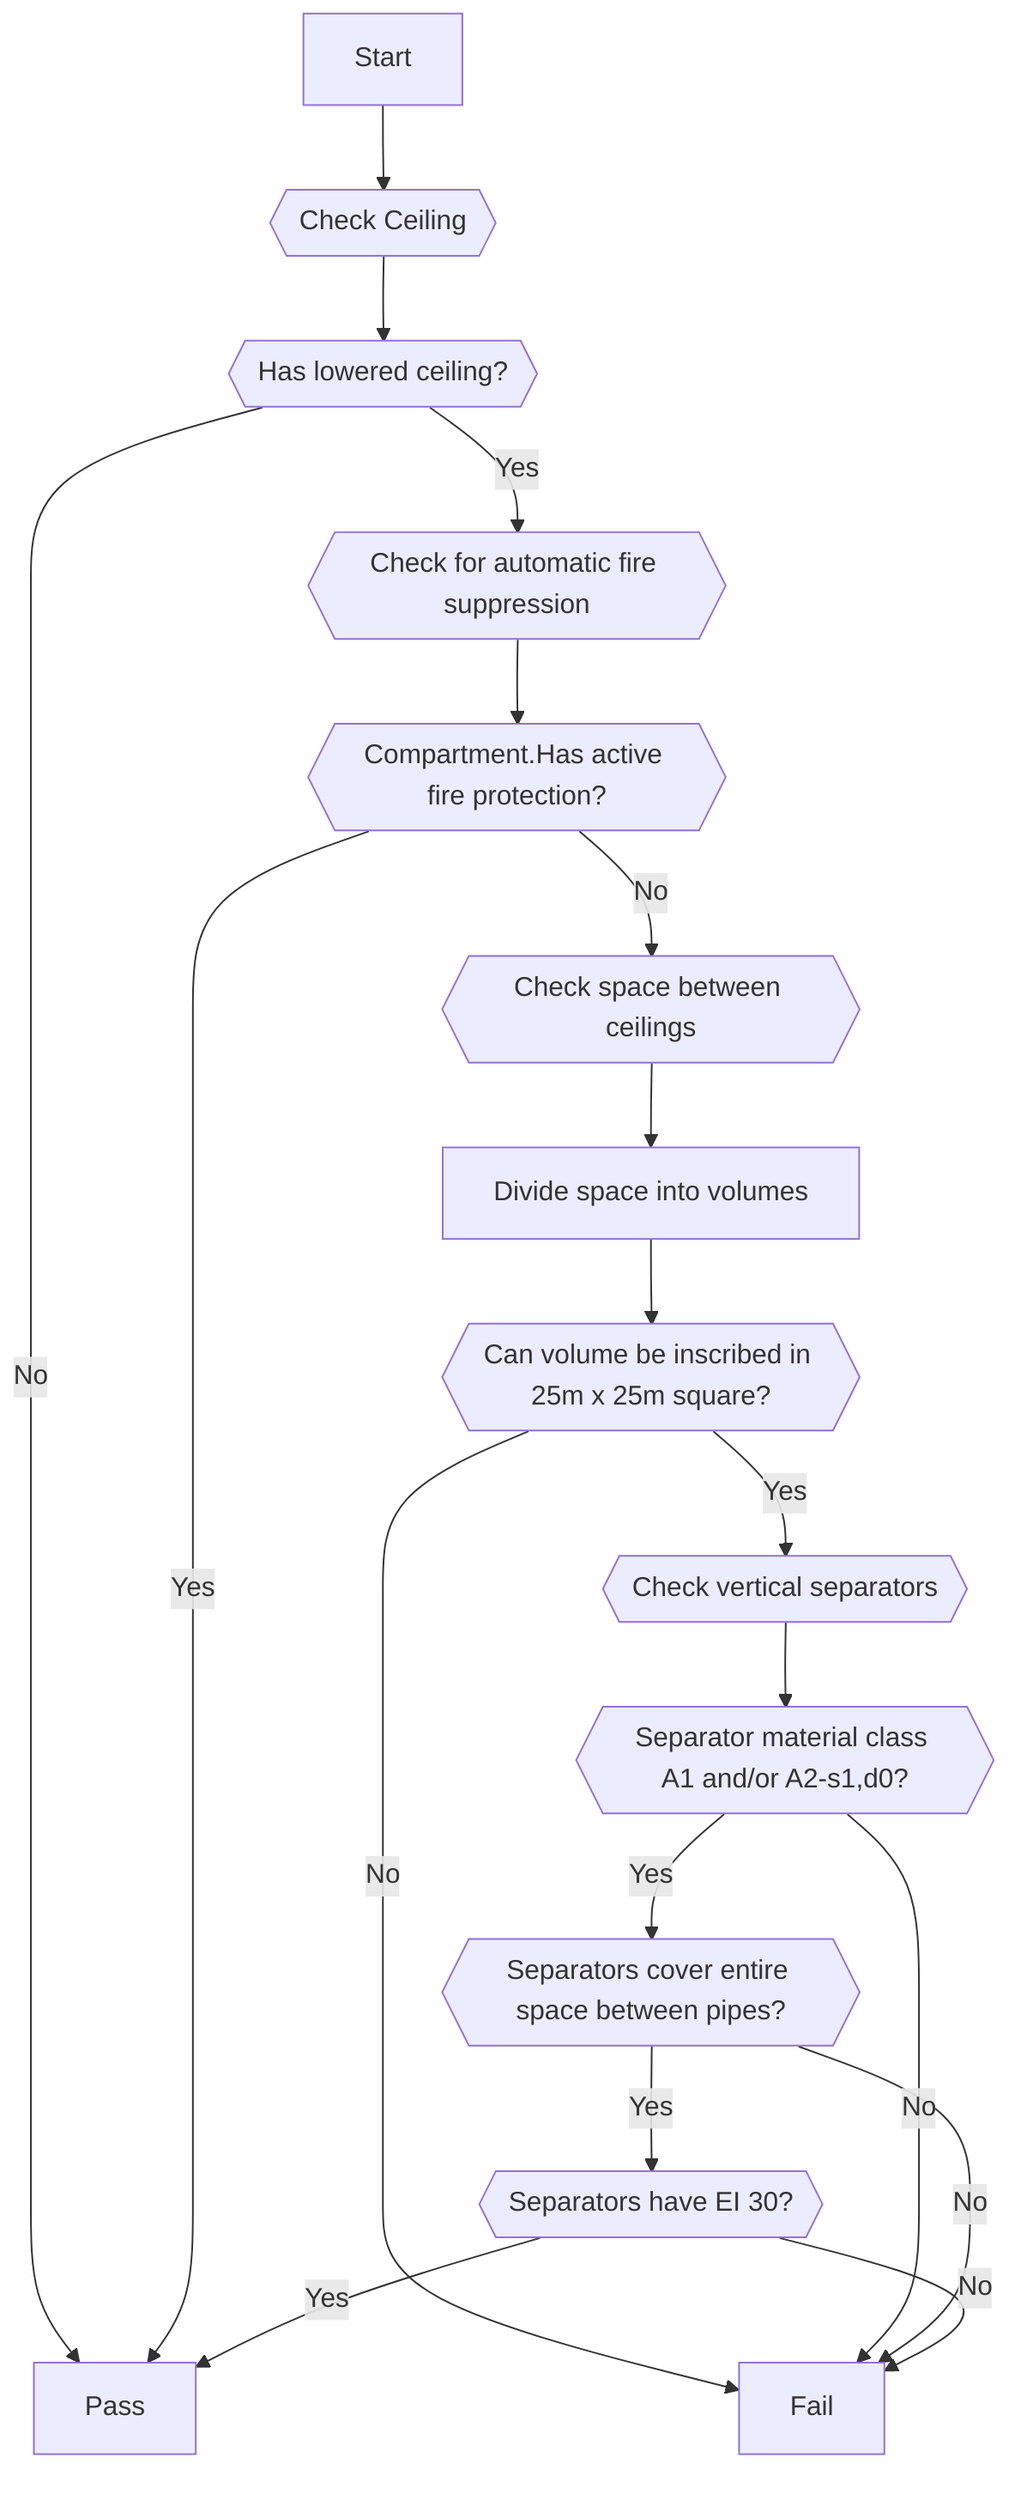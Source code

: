 graph TD
    classDef object fill:#FFC0CB
    classDef property fill:#ADD8E6

    start[Start] --> check_ceiling{{"Check <span class='object'>Ceiling</span>"}}
    check_ceiling --> has_lowered{{"Has lowered ceiling?"}}
    has_lowered -->|Yes| check_sprinkler{{"Check for automatic fire suppression"}}
    has_lowered -->|No| pass[Pass]

    check_sprinkler --> has_sprinkler{{"<span class='object'>Compartment</span>.<span class='property'>Has active fire protection?</span>"}}
    has_sprinkler -->|Yes| pass
    has_sprinkler -->|No| check_space{{"Check space between ceilings"}}

    check_space --> divide_space["Divide space into volumes"]
    divide_space --> check_volume_size{{"Can volume be inscribed in 25m x 25m square?"}}
    check_volume_size -->|Yes| check_separators{{"Check vertical separators"}}
    check_volume_size -->|No| fail[Fail]

    check_separators --> material{{"Separator material class A1 and/or A2-s1,d0?"}}
    material -->|Yes| coverage{{"Separators cover entire space between pipes?"}}
    material -->|No| fail

    coverage -->|Yes| fire_resistance{{"Separators have EI 30?"}}
    coverage -->|No| fail

    fire_resistance -->|Yes| pass
    fire_resistance -->|No| fail

    pass[Pass]
    fail[Fail]